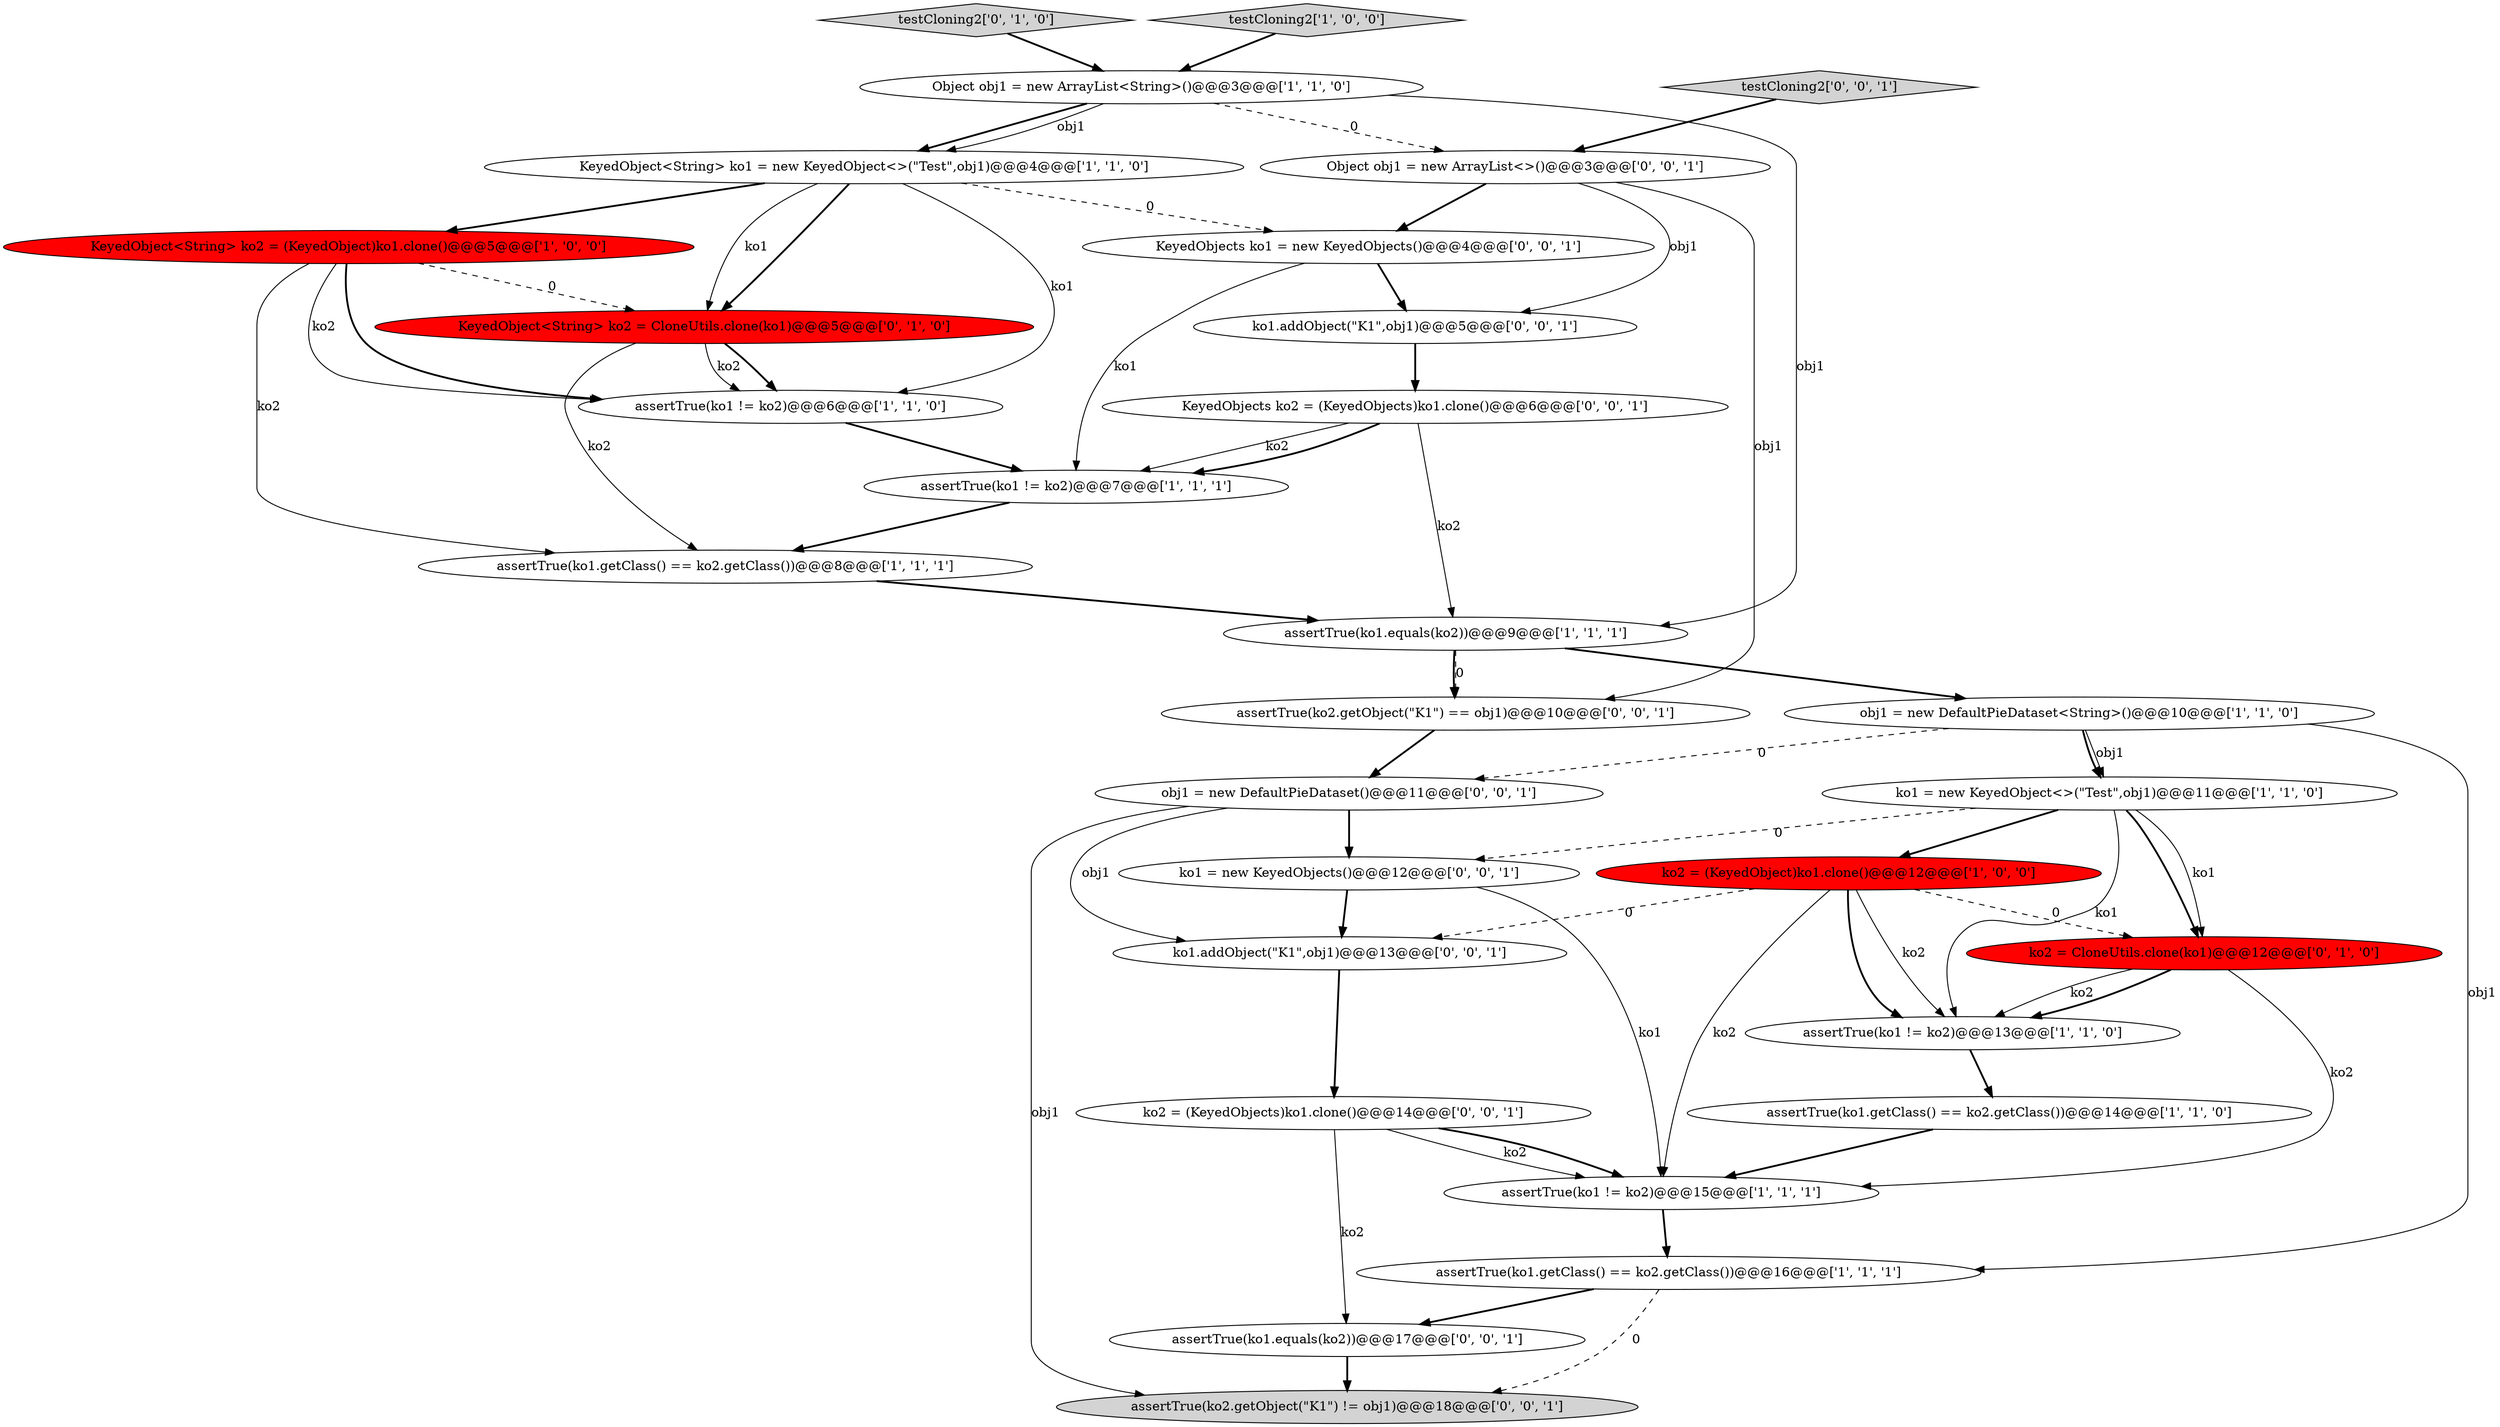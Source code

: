 digraph {
15 [style = filled, label = "KeyedObject<String> ko2 = CloneUtils.clone(ko1)@@@5@@@['0', '1', '0']", fillcolor = red, shape = ellipse image = "AAA1AAABBB2BBB"];
0 [style = filled, label = "ko2 = (KeyedObject)ko1.clone()@@@12@@@['1', '0', '0']", fillcolor = red, shape = ellipse image = "AAA1AAABBB1BBB"];
14 [style = filled, label = "assertTrue(ko1 != ko2)@@@6@@@['1', '1', '0']", fillcolor = white, shape = ellipse image = "AAA0AAABBB1BBB"];
28 [style = filled, label = "obj1 = new DefaultPieDataset()@@@11@@@['0', '0', '1']", fillcolor = white, shape = ellipse image = "AAA0AAABBB3BBB"];
19 [style = filled, label = "assertTrue(ko2.getObject(\"K1\") != obj1)@@@18@@@['0', '0', '1']", fillcolor = lightgray, shape = ellipse image = "AAA0AAABBB3BBB"];
4 [style = filled, label = "obj1 = new DefaultPieDataset<String>()@@@10@@@['1', '1', '0']", fillcolor = white, shape = ellipse image = "AAA0AAABBB1BBB"];
2 [style = filled, label = "assertTrue(ko1 != ko2)@@@15@@@['1', '1', '1']", fillcolor = white, shape = ellipse image = "AAA0AAABBB1BBB"];
6 [style = filled, label = "KeyedObject<String> ko1 = new KeyedObject<>(\"Test\",obj1)@@@4@@@['1', '1', '0']", fillcolor = white, shape = ellipse image = "AAA0AAABBB1BBB"];
22 [style = filled, label = "assertTrue(ko2.getObject(\"K1\") == obj1)@@@10@@@['0', '0', '1']", fillcolor = white, shape = ellipse image = "AAA0AAABBB3BBB"];
27 [style = filled, label = "ko1.addObject(\"K1\",obj1)@@@5@@@['0', '0', '1']", fillcolor = white, shape = ellipse image = "AAA0AAABBB3BBB"];
13 [style = filled, label = "KeyedObject<String> ko2 = (KeyedObject)ko1.clone()@@@5@@@['1', '0', '0']", fillcolor = red, shape = ellipse image = "AAA1AAABBB1BBB"];
29 [style = filled, label = "ko2 = (KeyedObjects)ko1.clone()@@@14@@@['0', '0', '1']", fillcolor = white, shape = ellipse image = "AAA0AAABBB3BBB"];
24 [style = filled, label = "Object obj1 = new ArrayList<>()@@@3@@@['0', '0', '1']", fillcolor = white, shape = ellipse image = "AAA0AAABBB3BBB"];
8 [style = filled, label = "assertTrue(ko1.getClass() == ko2.getClass())@@@14@@@['1', '1', '0']", fillcolor = white, shape = ellipse image = "AAA0AAABBB1BBB"];
23 [style = filled, label = "ko1 = new KeyedObjects()@@@12@@@['0', '0', '1']", fillcolor = white, shape = ellipse image = "AAA0AAABBB3BBB"];
25 [style = filled, label = "ko1.addObject(\"K1\",obj1)@@@13@@@['0', '0', '1']", fillcolor = white, shape = ellipse image = "AAA0AAABBB3BBB"];
20 [style = filled, label = "testCloning2['0', '0', '1']", fillcolor = lightgray, shape = diamond image = "AAA0AAABBB3BBB"];
12 [style = filled, label = "Object obj1 = new ArrayList<String>()@@@3@@@['1', '1', '0']", fillcolor = white, shape = ellipse image = "AAA0AAABBB1BBB"];
26 [style = filled, label = "KeyedObjects ko1 = new KeyedObjects()@@@4@@@['0', '0', '1']", fillcolor = white, shape = ellipse image = "AAA0AAABBB3BBB"];
17 [style = filled, label = "testCloning2['0', '1', '0']", fillcolor = lightgray, shape = diamond image = "AAA0AAABBB2BBB"];
21 [style = filled, label = "KeyedObjects ko2 = (KeyedObjects)ko1.clone()@@@6@@@['0', '0', '1']", fillcolor = white, shape = ellipse image = "AAA0AAABBB3BBB"];
3 [style = filled, label = "assertTrue(ko1.getClass() == ko2.getClass())@@@16@@@['1', '1', '1']", fillcolor = white, shape = ellipse image = "AAA0AAABBB1BBB"];
7 [style = filled, label = "ko1 = new KeyedObject<>(\"Test\",obj1)@@@11@@@['1', '1', '0']", fillcolor = white, shape = ellipse image = "AAA0AAABBB1BBB"];
10 [style = filled, label = "testCloning2['1', '0', '0']", fillcolor = lightgray, shape = diamond image = "AAA0AAABBB1BBB"];
9 [style = filled, label = "assertTrue(ko1 != ko2)@@@13@@@['1', '1', '0']", fillcolor = white, shape = ellipse image = "AAA0AAABBB1BBB"];
16 [style = filled, label = "ko2 = CloneUtils.clone(ko1)@@@12@@@['0', '1', '0']", fillcolor = red, shape = ellipse image = "AAA1AAABBB2BBB"];
18 [style = filled, label = "assertTrue(ko1.equals(ko2))@@@17@@@['0', '0', '1']", fillcolor = white, shape = ellipse image = "AAA0AAABBB3BBB"];
11 [style = filled, label = "assertTrue(ko1 != ko2)@@@7@@@['1', '1', '1']", fillcolor = white, shape = ellipse image = "AAA0AAABBB1BBB"];
5 [style = filled, label = "assertTrue(ko1.getClass() == ko2.getClass())@@@8@@@['1', '1', '1']", fillcolor = white, shape = ellipse image = "AAA0AAABBB1BBB"];
1 [style = filled, label = "assertTrue(ko1.equals(ko2))@@@9@@@['1', '1', '1']", fillcolor = white, shape = ellipse image = "AAA0AAABBB1BBB"];
13->14 [style = solid, label="ko2"];
23->25 [style = bold, label=""];
21->1 [style = solid, label="ko2"];
1->4 [style = bold, label=""];
0->9 [style = bold, label=""];
7->23 [style = dashed, label="0"];
15->14 [style = bold, label=""];
28->25 [style = solid, label="obj1"];
29->2 [style = solid, label="ko2"];
23->2 [style = solid, label="ko1"];
26->11 [style = solid, label="ko1"];
2->3 [style = bold, label=""];
0->16 [style = dashed, label="0"];
18->19 [style = bold, label=""];
13->5 [style = solid, label="ko2"];
21->11 [style = solid, label="ko2"];
7->0 [style = bold, label=""];
22->28 [style = bold, label=""];
24->22 [style = solid, label="obj1"];
25->29 [style = bold, label=""];
28->19 [style = solid, label="obj1"];
9->8 [style = bold, label=""];
12->6 [style = bold, label=""];
13->15 [style = dashed, label="0"];
0->9 [style = solid, label="ko2"];
4->7 [style = bold, label=""];
6->15 [style = bold, label=""];
24->27 [style = solid, label="obj1"];
12->1 [style = solid, label="obj1"];
1->22 [style = dashed, label="0"];
1->22 [style = bold, label=""];
3->18 [style = bold, label=""];
4->28 [style = dashed, label="0"];
16->9 [style = solid, label="ko2"];
3->19 [style = dashed, label="0"];
5->1 [style = bold, label=""];
11->5 [style = bold, label=""];
24->26 [style = bold, label=""];
4->7 [style = solid, label="obj1"];
17->12 [style = bold, label=""];
26->27 [style = bold, label=""];
29->2 [style = bold, label=""];
29->18 [style = solid, label="ko2"];
0->25 [style = dashed, label="0"];
8->2 [style = bold, label=""];
21->11 [style = bold, label=""];
10->12 [style = bold, label=""];
28->23 [style = bold, label=""];
6->26 [style = dashed, label="0"];
6->13 [style = bold, label=""];
0->2 [style = solid, label="ko2"];
12->24 [style = dashed, label="0"];
6->15 [style = solid, label="ko1"];
15->5 [style = solid, label="ko2"];
7->16 [style = bold, label=""];
12->6 [style = solid, label="obj1"];
16->2 [style = solid, label="ko2"];
6->14 [style = solid, label="ko1"];
15->14 [style = solid, label="ko2"];
20->24 [style = bold, label=""];
27->21 [style = bold, label=""];
14->11 [style = bold, label=""];
13->14 [style = bold, label=""];
16->9 [style = bold, label=""];
7->9 [style = solid, label="ko1"];
4->3 [style = solid, label="obj1"];
7->16 [style = solid, label="ko1"];
}
